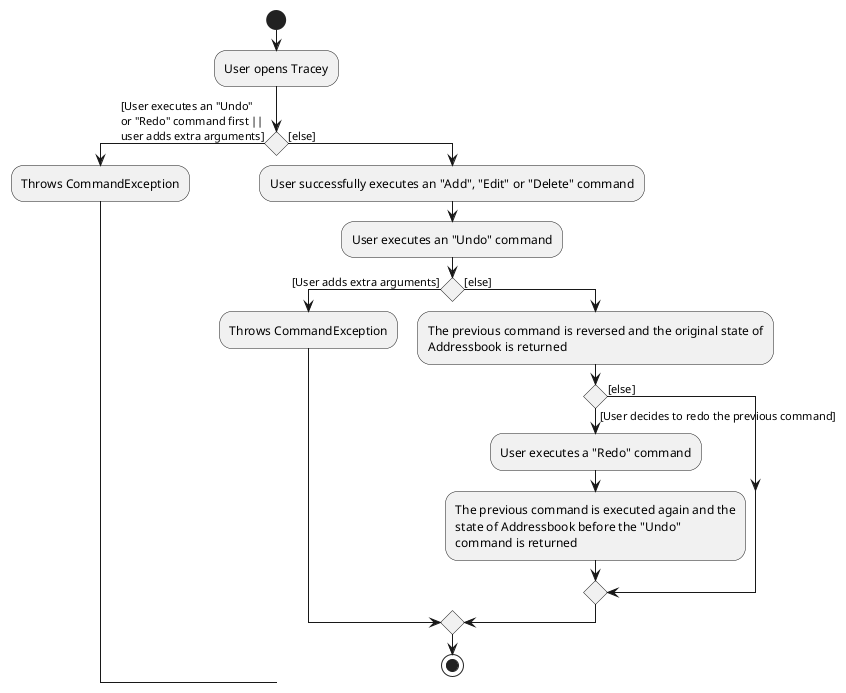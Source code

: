 @startuml
'https://plantuml.com/activity-diagram-beta

start
:User opens Tracey;

if () then ([User executes an "Undo"
or "Redo" command first ||
user adds extra arguments])
    :Throws CommandException;
    else ([else])
    :User successfully executes an "Add", "Edit" or "Delete" command;
    :User executes an "Undo" command;
    if () then ([User adds extra arguments])
    :Throws CommandException;
    else ([else])
    :The previous command is reversed and the original state of
    Addressbook is returned;

    if () then ([User decides to redo the previous command])
        :User executes a "Redo" command;
        :The previous command is executed again and the
        state of Addressbook before the "Undo"
        command is returned;
    else ([else])
   endif
endif
stop
@enduml

